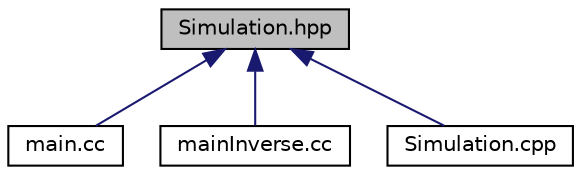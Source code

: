 digraph "Simulation.hpp"
{
  edge [fontname="Helvetica",fontsize="10",labelfontname="Helvetica",labelfontsize="10"];
  node [fontname="Helvetica",fontsize="10",shape=record];
  Node1 [label="Simulation.hpp",height=0.2,width=0.4,color="black", fillcolor="grey75", style="filled", fontcolor="black"];
  Node1 -> Node2 [dir="back",color="midnightblue",fontsize="10",style="solid",fontname="Helvetica"];
  Node2 [label="main.cc",height=0.2,width=0.4,color="black", fillcolor="white", style="filled",URL="$main_8cc.html",tooltip="Tumor simulation through time. "];
  Node1 -> Node3 [dir="back",color="midnightblue",fontsize="10",style="solid",fontname="Helvetica"];
  Node3 [label="mainInverse.cc",height=0.2,width=0.4,color="black", fillcolor="white", style="filled",URL="$main_inverse_8cc.html"];
  Node1 -> Node4 [dir="back",color="midnightblue",fontsize="10",style="solid",fontname="Helvetica"];
  Node4 [label="Simulation.cpp",height=0.2,width=0.4,color="black", fillcolor="white", style="filled",URL="$_simulation_8cpp.html"];
}
